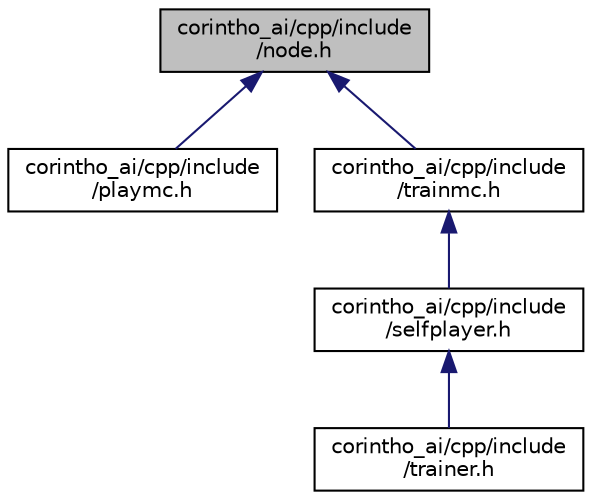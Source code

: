 digraph "corintho_ai/cpp/include/node.h"
{
 // LATEX_PDF_SIZE
  edge [fontname="Helvetica",fontsize="10",labelfontname="Helvetica",labelfontsize="10"];
  node [fontname="Helvetica",fontsize="10",shape=record];
  Node1 [label="corintho_ai/cpp/include\l/node.h",height=0.2,width=0.4,color="black", fillcolor="grey75", style="filled", fontcolor="black",tooltip=" "];
  Node1 -> Node2 [dir="back",color="midnightblue",fontsize="10",style="solid",fontname="Helvetica"];
  Node2 [label="corintho_ai/cpp/include\l/playmc.h",height=0.2,width=0.4,color="black", fillcolor="white", style="filled",URL="$playmc_8h.html",tooltip=" "];
  Node1 -> Node3 [dir="back",color="midnightblue",fontsize="10",style="solid",fontname="Helvetica"];
  Node3 [label="corintho_ai/cpp/include\l/trainmc.h",height=0.2,width=0.4,color="black", fillcolor="white", style="filled",URL="$trainmc_8h.html",tooltip=" "];
  Node3 -> Node4 [dir="back",color="midnightblue",fontsize="10",style="solid",fontname="Helvetica"];
  Node4 [label="corintho_ai/cpp/include\l/selfplayer.h",height=0.2,width=0.4,color="black", fillcolor="white", style="filled",URL="$selfplayer_8h.html",tooltip=" "];
  Node4 -> Node5 [dir="back",color="midnightblue",fontsize="10",style="solid",fontname="Helvetica"];
  Node5 [label="corintho_ai/cpp/include\l/trainer.h",height=0.2,width=0.4,color="black", fillcolor="white", style="filled",URL="$trainer_8h.html",tooltip=" "];
}
